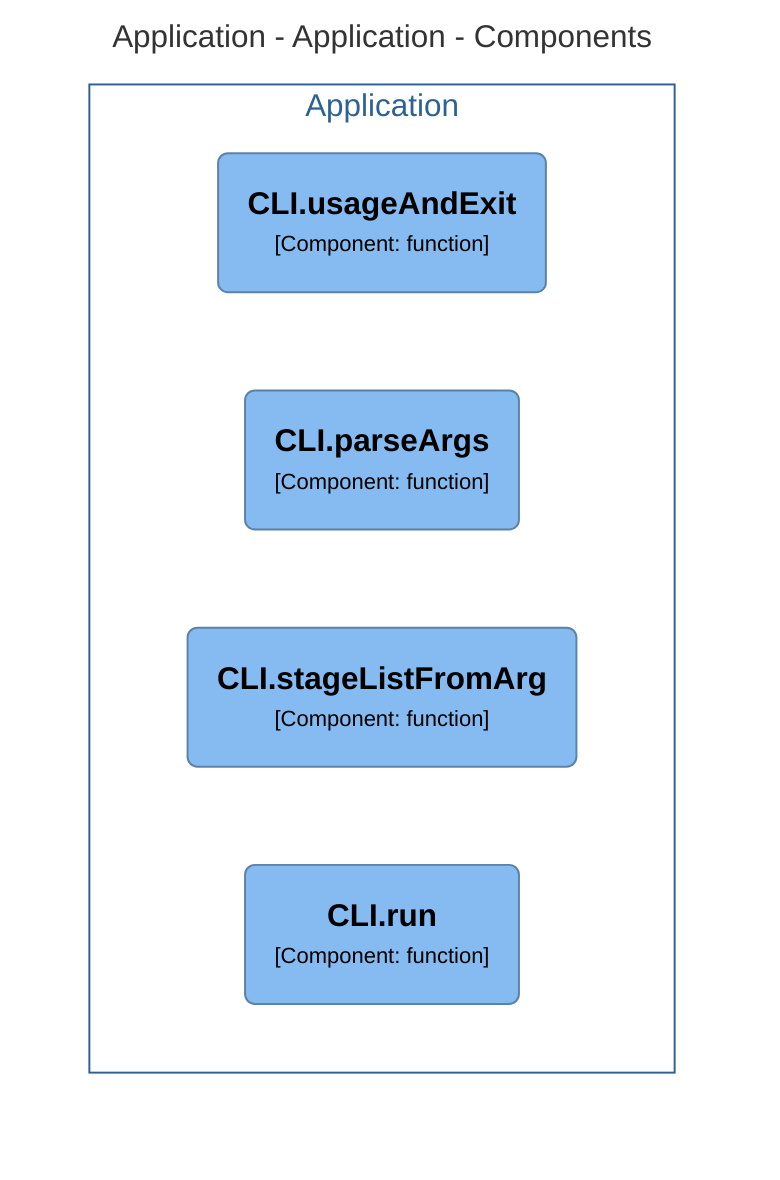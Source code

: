 graph TB
  linkStyle default fill:#ffffff

  subgraph diagram ["Application - Application - Components"]
    style diagram fill:#ffffff,stroke:#ffffff

    subgraph 8 ["Application"]
      style 8 fill:#ffffff,stroke:#2e6295,color:#2e6295

      20("<div style='font-weight: bold'>CLI.usageAndExit</div><div style='font-size: 70%; margin-top: 0px'>[Component: function]</div>")
      style 20 fill:#85bbf0,stroke:#5d82a8,color:#000000
      21("<div style='font-weight: bold'>CLI.parseArgs</div><div style='font-size: 70%; margin-top: 0px'>[Component: function]</div>")
      style 21 fill:#85bbf0,stroke:#5d82a8,color:#000000
      22("<div style='font-weight: bold'>CLI.stageListFromArg</div><div style='font-size: 70%; margin-top: 0px'>[Component: function]</div>")
      style 22 fill:#85bbf0,stroke:#5d82a8,color:#000000
      23("<div style='font-weight: bold'>CLI.run</div><div style='font-size: 70%; margin-top: 0px'>[Component: function]</div>")
      style 23 fill:#85bbf0,stroke:#5d82a8,color:#000000
    end

  end
